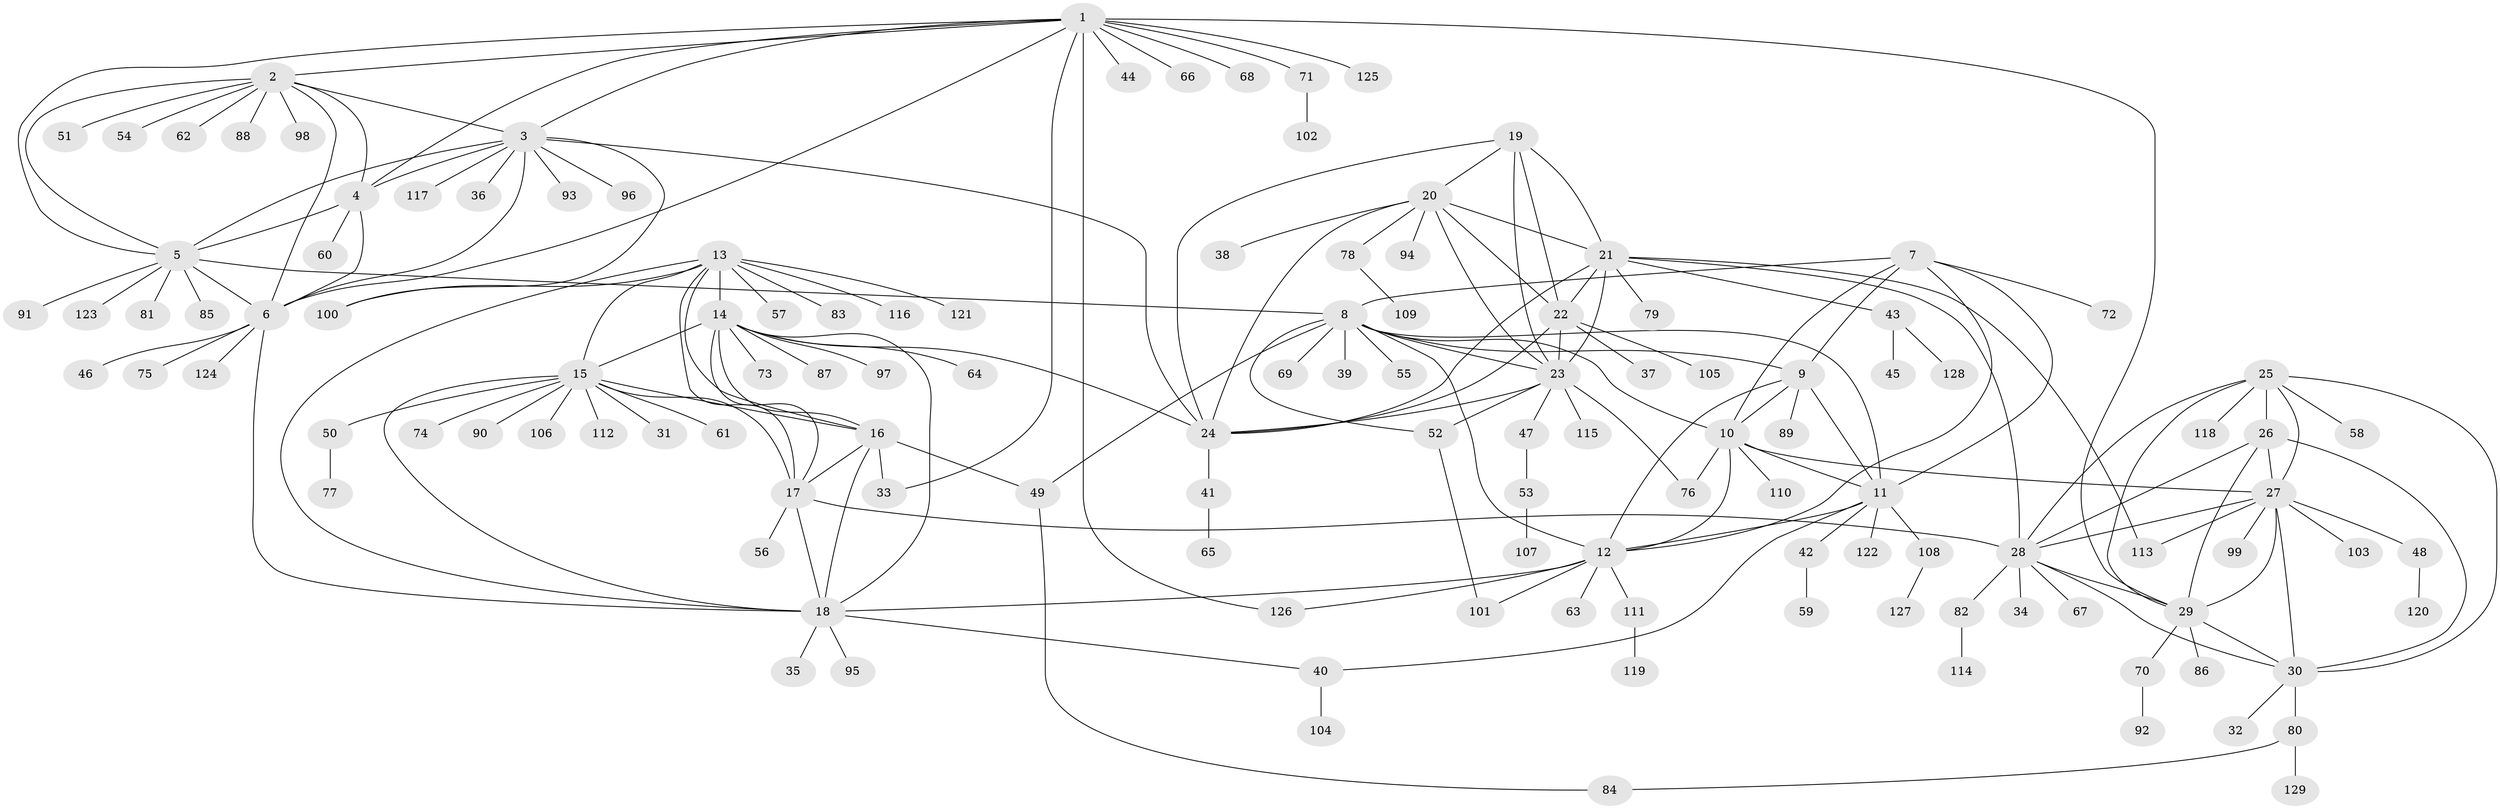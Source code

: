 // Generated by graph-tools (version 1.1) at 2025/55/03/09/25 04:55:47]
// undirected, 129 vertices, 194 edges
graph export_dot {
graph [start="1"]
  node [color=gray90,style=filled];
  1;
  2;
  3;
  4;
  5;
  6;
  7;
  8;
  9;
  10;
  11;
  12;
  13;
  14;
  15;
  16;
  17;
  18;
  19;
  20;
  21;
  22;
  23;
  24;
  25;
  26;
  27;
  28;
  29;
  30;
  31;
  32;
  33;
  34;
  35;
  36;
  37;
  38;
  39;
  40;
  41;
  42;
  43;
  44;
  45;
  46;
  47;
  48;
  49;
  50;
  51;
  52;
  53;
  54;
  55;
  56;
  57;
  58;
  59;
  60;
  61;
  62;
  63;
  64;
  65;
  66;
  67;
  68;
  69;
  70;
  71;
  72;
  73;
  74;
  75;
  76;
  77;
  78;
  79;
  80;
  81;
  82;
  83;
  84;
  85;
  86;
  87;
  88;
  89;
  90;
  91;
  92;
  93;
  94;
  95;
  96;
  97;
  98;
  99;
  100;
  101;
  102;
  103;
  104;
  105;
  106;
  107;
  108;
  109;
  110;
  111;
  112;
  113;
  114;
  115;
  116;
  117;
  118;
  119;
  120;
  121;
  122;
  123;
  124;
  125;
  126;
  127;
  128;
  129;
  1 -- 2;
  1 -- 3;
  1 -- 4;
  1 -- 5;
  1 -- 6;
  1 -- 29;
  1 -- 33;
  1 -- 44;
  1 -- 66;
  1 -- 68;
  1 -- 71;
  1 -- 125;
  1 -- 126;
  2 -- 3;
  2 -- 4;
  2 -- 5;
  2 -- 6;
  2 -- 51;
  2 -- 54;
  2 -- 62;
  2 -- 88;
  2 -- 98;
  3 -- 4;
  3 -- 5;
  3 -- 6;
  3 -- 24;
  3 -- 36;
  3 -- 93;
  3 -- 96;
  3 -- 100;
  3 -- 117;
  4 -- 5;
  4 -- 6;
  4 -- 60;
  5 -- 6;
  5 -- 8;
  5 -- 81;
  5 -- 85;
  5 -- 91;
  5 -- 123;
  6 -- 18;
  6 -- 46;
  6 -- 75;
  6 -- 124;
  7 -- 8;
  7 -- 9;
  7 -- 10;
  7 -- 11;
  7 -- 12;
  7 -- 72;
  8 -- 9;
  8 -- 10;
  8 -- 11;
  8 -- 12;
  8 -- 23;
  8 -- 39;
  8 -- 49;
  8 -- 52;
  8 -- 55;
  8 -- 69;
  9 -- 10;
  9 -- 11;
  9 -- 12;
  9 -- 89;
  10 -- 11;
  10 -- 12;
  10 -- 27;
  10 -- 76;
  10 -- 110;
  11 -- 12;
  11 -- 40;
  11 -- 42;
  11 -- 108;
  11 -- 122;
  12 -- 18;
  12 -- 63;
  12 -- 101;
  12 -- 111;
  12 -- 126;
  13 -- 14;
  13 -- 15;
  13 -- 16;
  13 -- 17;
  13 -- 18;
  13 -- 57;
  13 -- 83;
  13 -- 100;
  13 -- 116;
  13 -- 121;
  14 -- 15;
  14 -- 16;
  14 -- 17;
  14 -- 18;
  14 -- 24;
  14 -- 64;
  14 -- 73;
  14 -- 87;
  14 -- 97;
  15 -- 16;
  15 -- 17;
  15 -- 18;
  15 -- 31;
  15 -- 50;
  15 -- 61;
  15 -- 74;
  15 -- 90;
  15 -- 106;
  15 -- 112;
  16 -- 17;
  16 -- 18;
  16 -- 33;
  16 -- 49;
  17 -- 18;
  17 -- 28;
  17 -- 56;
  18 -- 35;
  18 -- 40;
  18 -- 95;
  19 -- 20;
  19 -- 21;
  19 -- 22;
  19 -- 23;
  19 -- 24;
  20 -- 21;
  20 -- 22;
  20 -- 23;
  20 -- 24;
  20 -- 38;
  20 -- 78;
  20 -- 94;
  21 -- 22;
  21 -- 23;
  21 -- 24;
  21 -- 28;
  21 -- 43;
  21 -- 79;
  21 -- 113;
  22 -- 23;
  22 -- 24;
  22 -- 37;
  22 -- 105;
  23 -- 24;
  23 -- 47;
  23 -- 52;
  23 -- 76;
  23 -- 115;
  24 -- 41;
  25 -- 26;
  25 -- 27;
  25 -- 28;
  25 -- 29;
  25 -- 30;
  25 -- 58;
  25 -- 118;
  26 -- 27;
  26 -- 28;
  26 -- 29;
  26 -- 30;
  27 -- 28;
  27 -- 29;
  27 -- 30;
  27 -- 48;
  27 -- 99;
  27 -- 103;
  27 -- 113;
  28 -- 29;
  28 -- 30;
  28 -- 34;
  28 -- 67;
  28 -- 82;
  29 -- 30;
  29 -- 70;
  29 -- 86;
  30 -- 32;
  30 -- 80;
  40 -- 104;
  41 -- 65;
  42 -- 59;
  43 -- 45;
  43 -- 128;
  47 -- 53;
  48 -- 120;
  49 -- 84;
  50 -- 77;
  52 -- 101;
  53 -- 107;
  70 -- 92;
  71 -- 102;
  78 -- 109;
  80 -- 84;
  80 -- 129;
  82 -- 114;
  108 -- 127;
  111 -- 119;
}
